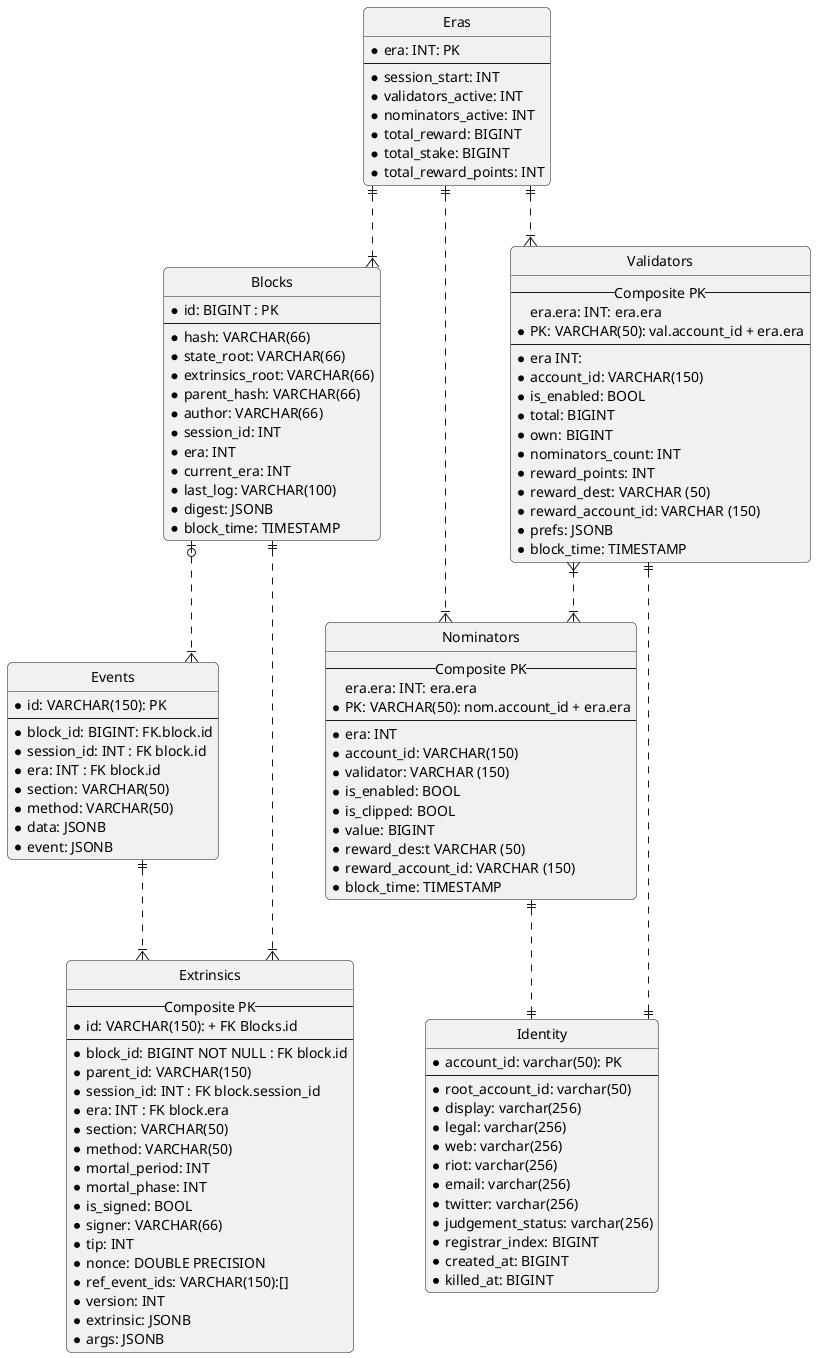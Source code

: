 @startuml ER-diagram
' hIde the spot
hIde circle
' avoId problems with angled crows feet
skinparam {
    Linetype ortho
    Shadowing false
    RoundCorner 10
}
entity "Blocks" as block {
    *id: BIGINT : PK
    --
    *hash: VARCHAR(66)
    *state_root: VARCHAR(66)
    *extrinsics_root: VARCHAR(66)
    *parent_hash: VARCHAR(66)
    *author: VARCHAR(66)
    *session_id: INT
    *era: INT
    *current_era: INT
    *last_log: VARCHAR(100)
    *digest: JSONB
    *block_time: TIMESTAMP
}
entity "Events" as events {
    *id: VARCHAR(150): PK
    --
    *block_id: BIGINT: FK.block.id
    *session_id: INT : FK block.id
    *era: INT : FK block.id
    *section: VARCHAR(50)
    *method: VARCHAR(50)
    *data: JSONB
    *event: JSONB
}
entity "Extrinsics" as ex {
    --Composite PK --
    *id: VARCHAR(150): + FK Blocks.id
    --
    *block_id: BIGINT NOT NULL : FK block.id
    *parent_id: VARCHAR(150)
    *session_id: INT : FK block.session_id
    *era: INT : FK block.era
    *section: VARCHAR(50)
    *method: VARCHAR(50)
    *mortal_period: INT
    *mortal_phase: INT
    *is_signed: BOOL
    *signer: VARCHAR(66)
    *tip: INT
    *nonce: DOUBLE PRECISION
    *ref_event_ids: VARCHAR(150):[]
    *version: INT
    *extrinsic: JSONB
    *args: JSONB
}
entity "Eras" as era {
    *era: INT: PK
    --
    *session_start: INT
    *validators_active: INT
    *nominators_active: INT
    *total_reward: BIGINT
    *total_stake: BIGINT
    *total_reward_points: INT
}
entity "Validators" as val {
    --Composite PK --
    era.era: INT: era.era
    *PK: VARCHAR(50): val.account_id + era.era
    --
    *era INT:
    *account_id: VARCHAR(150)
    *is_enabled: BOOL
    *total: BIGINT
    *own: BIGINT
    *nominators_count: INT
    *reward_points: INT
    *reward_dest: VARCHAR (50)
    *reward_account_id: VARCHAR (150)
    *prefs: JSONB
    *block_time: TIMESTAMP
}
entity "Nominators" as nom {
    --Composite PK --
    era.era: INT: era.era
    *PK: VARCHAR(50): nom.account_id + era.era
    --
    *era: INT
    *account_id: VARCHAR(150)
    *validator: VARCHAR (150)
    *is_enabled: BOOL
    *is_clipped: BOOL
    *value: BIGINT
    *reward_des:t VARCHAR (50)
    *reward_account_id: VARCHAR (150)
    *block_time: TIMESTAMP
}
entity "Identity" as ac {
    *account_id: varchar(50): PK
    --
    *root_account_id: varchar(50)
    *display: varchar(256)
    *legal: varchar(256)
    *web: varchar(256)
    *riot: varchar(256)
    *email: varchar(256)
    *twitter: varchar(256)
    *judgement_status: varchar(256)
    *registrar_index: BIGINT
    *created_at: BIGINT
    *killed_at: BIGINT
}
nom ||..|| ac
era ||..|{ nom
era ||..|{ val
val }|..|{ nom
val ||..|| ac
era ||..|{ block
block |o..|{ events
events ||..|{ ex
block ||..|{ ex
@enduml